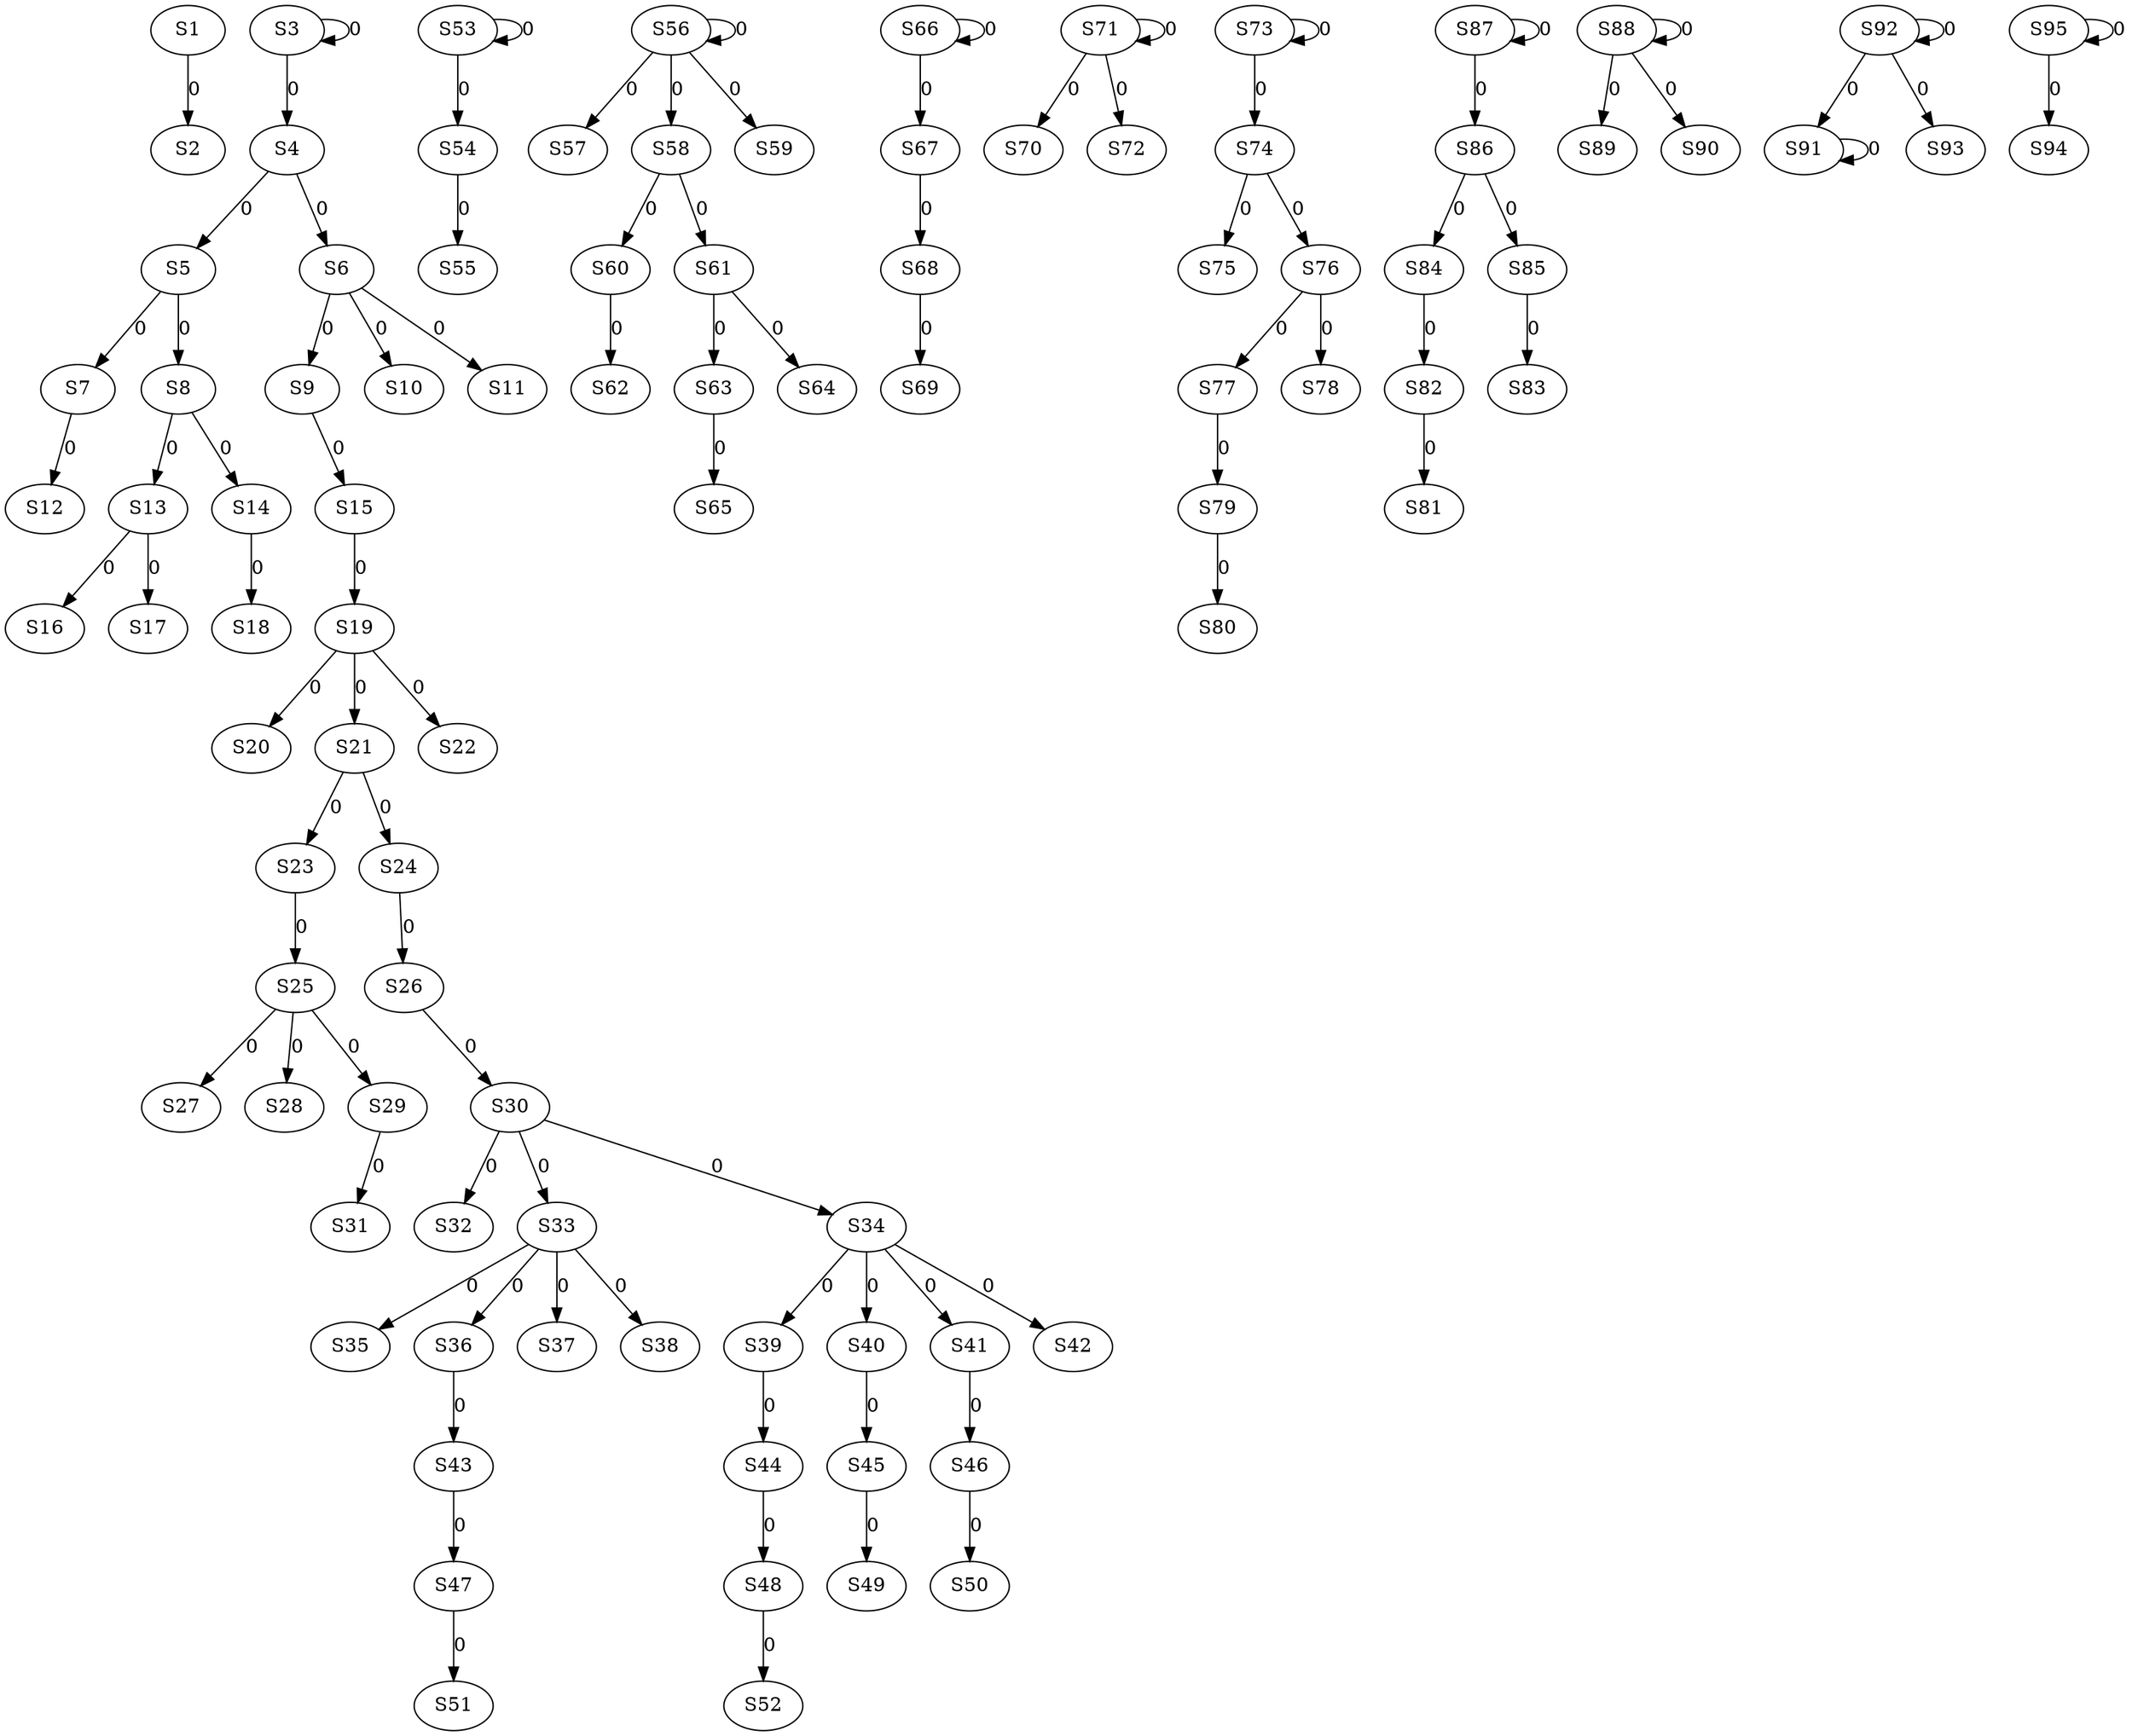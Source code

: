 strict digraph {
	S1 -> S2 [ label = 0 ];
	S3 -> S3 [ label = 0 ];
	S3 -> S4 [ label = 0 ];
	S4 -> S5 [ label = 0 ];
	S4 -> S6 [ label = 0 ];
	S5 -> S7 [ label = 0 ];
	S5 -> S8 [ label = 0 ];
	S6 -> S9 [ label = 0 ];
	S6 -> S10 [ label = 0 ];
	S6 -> S11 [ label = 0 ];
	S7 -> S12 [ label = 0 ];
	S8 -> S13 [ label = 0 ];
	S8 -> S14 [ label = 0 ];
	S9 -> S15 [ label = 0 ];
	S13 -> S16 [ label = 0 ];
	S13 -> S17 [ label = 0 ];
	S14 -> S18 [ label = 0 ];
	S15 -> S19 [ label = 0 ];
	S19 -> S20 [ label = 0 ];
	S19 -> S21 [ label = 0 ];
	S19 -> S22 [ label = 0 ];
	S21 -> S23 [ label = 0 ];
	S21 -> S24 [ label = 0 ];
	S23 -> S25 [ label = 0 ];
	S24 -> S26 [ label = 0 ];
	S25 -> S27 [ label = 0 ];
	S25 -> S28 [ label = 0 ];
	S25 -> S29 [ label = 0 ];
	S26 -> S30 [ label = 0 ];
	S29 -> S31 [ label = 0 ];
	S30 -> S32 [ label = 0 ];
	S30 -> S33 [ label = 0 ];
	S30 -> S34 [ label = 0 ];
	S33 -> S35 [ label = 0 ];
	S33 -> S36 [ label = 0 ];
	S33 -> S37 [ label = 0 ];
	S33 -> S38 [ label = 0 ];
	S34 -> S39 [ label = 0 ];
	S34 -> S40 [ label = 0 ];
	S34 -> S41 [ label = 0 ];
	S34 -> S42 [ label = 0 ];
	S36 -> S43 [ label = 0 ];
	S39 -> S44 [ label = 0 ];
	S40 -> S45 [ label = 0 ];
	S41 -> S46 [ label = 0 ];
	S43 -> S47 [ label = 0 ];
	S44 -> S48 [ label = 0 ];
	S45 -> S49 [ label = 0 ];
	S46 -> S50 [ label = 0 ];
	S47 -> S51 [ label = 0 ];
	S48 -> S52 [ label = 0 ];
	S53 -> S53 [ label = 0 ];
	S53 -> S54 [ label = 0 ];
	S54 -> S55 [ label = 0 ];
	S56 -> S56 [ label = 0 ];
	S56 -> S57 [ label = 0 ];
	S56 -> S58 [ label = 0 ];
	S56 -> S59 [ label = 0 ];
	S58 -> S60 [ label = 0 ];
	S58 -> S61 [ label = 0 ];
	S60 -> S62 [ label = 0 ];
	S61 -> S63 [ label = 0 ];
	S61 -> S64 [ label = 0 ];
	S63 -> S65 [ label = 0 ];
	S66 -> S66 [ label = 0 ];
	S66 -> S67 [ label = 0 ];
	S67 -> S68 [ label = 0 ];
	S68 -> S69 [ label = 0 ];
	S71 -> S70 [ label = 0 ];
	S71 -> S71 [ label = 0 ];
	S71 -> S72 [ label = 0 ];
	S73 -> S73 [ label = 0 ];
	S73 -> S74 [ label = 0 ];
	S74 -> S75 [ label = 0 ];
	S74 -> S76 [ label = 0 ];
	S76 -> S77 [ label = 0 ];
	S76 -> S78 [ label = 0 ];
	S77 -> S79 [ label = 0 ];
	S79 -> S80 [ label = 0 ];
	S82 -> S81 [ label = 0 ];
	S84 -> S82 [ label = 0 ];
	S85 -> S83 [ label = 0 ];
	S86 -> S84 [ label = 0 ];
	S86 -> S85 [ label = 0 ];
	S87 -> S86 [ label = 0 ];
	S87 -> S87 [ label = 0 ];
	S88 -> S88 [ label = 0 ];
	S88 -> S89 [ label = 0 ];
	S88 -> S90 [ label = 0 ];
	S91 -> S91 [ label = 0 ];
	S92 -> S92 [ label = 0 ];
	S92 -> S93 [ label = 0 ];
	S95 -> S94 [ label = 0 ];
	S95 -> S95 [ label = 0 ];
	S92 -> S91 [ label = 0 ];
}